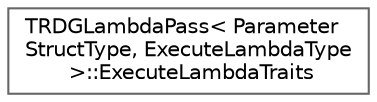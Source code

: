 digraph "Graphical Class Hierarchy"
{
 // INTERACTIVE_SVG=YES
 // LATEX_PDF_SIZE
  bgcolor="transparent";
  edge [fontname=Helvetica,fontsize=10,labelfontname=Helvetica,labelfontsize=10];
  node [fontname=Helvetica,fontsize=10,shape=box,height=0.2,width=0.4];
  rankdir="LR";
  Node0 [id="Node000000",label="TRDGLambdaPass\< Parameter\lStructType, ExecuteLambdaType\l \>::ExecuteLambdaTraits",height=0.2,width=0.4,color="grey40", fillcolor="white", style="filled",URL="$df/d14/classTRDGLambdaPass_1_1ExecuteLambdaTraits.html",tooltip=" "];
}
